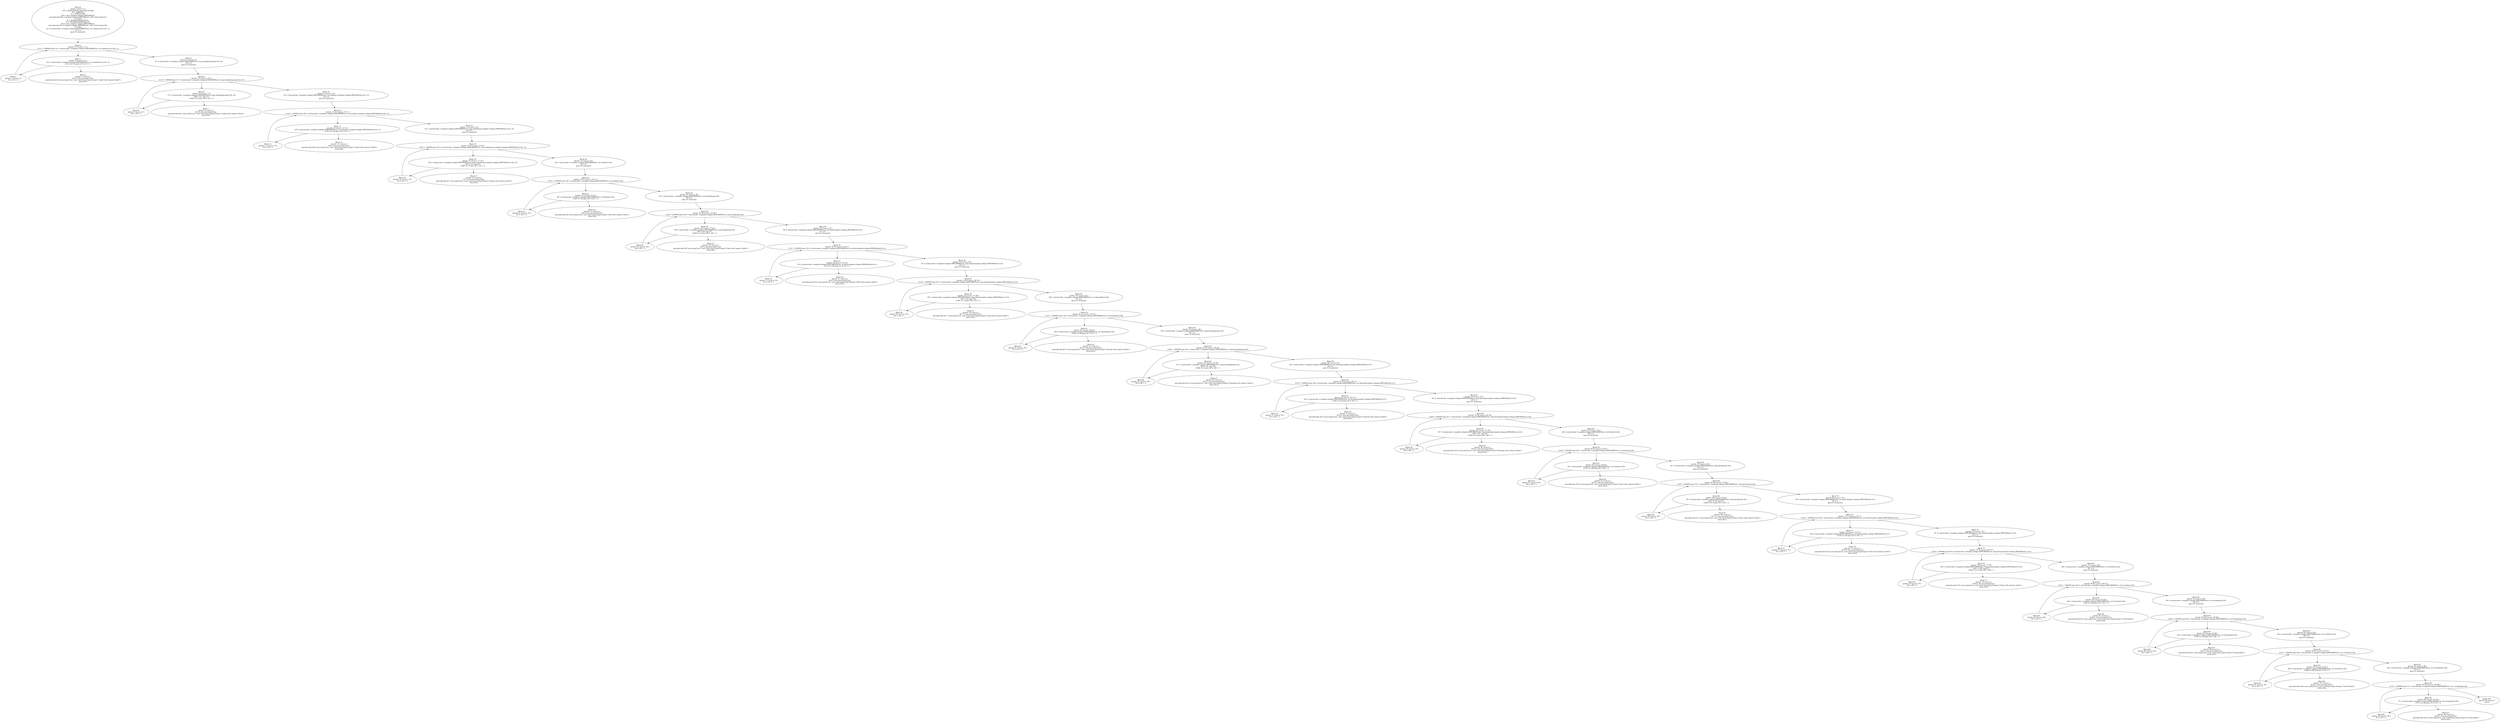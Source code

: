 digraph "unitGraph" {
    "Block 0:
[preds: ] [succs: 4 ]
r24 := @parameter0: java.lang.String[];
i0 = 19088743;
i1 = -1985229329;
$r0 = new compiler.codegen.BMI1$MemI;
specialinvoke $r0.<compiler.codegen.BMI1$MemI: void <init>(int)>(i1);
r1 = $r0;
l2 = 81985526925837671L;
l3 = -8526495040805286417L;
$r2 = new compiler.codegen.BMI1$MemL;
specialinvoke $r2.<compiler.codegen.BMI1$MemL: void <init>(long)>(l3);
r3 = $r2;
i12 = staticinvoke <compiler.codegen.BMI1$BMITests: int andnl(int,int)>(i0, i1);
i13 = 0;
goto [?= (branch)];
"
    "Block 1:
[preds: 4 ] [succs: 2 3 ]
i14 = staticinvoke <compiler.codegen.BMI1$BMITests: int andnl(int,int)>(i0, i1);
if i14 == i12 goto i13 = i13 + 1;
"
    "Block 2:
[preds: 1 ] [succs: ]
$r4 = new java.lang.Error;
specialinvoke $r4.<java.lang.Error: void <init>(java.lang.String)>(\"andnl with register failed\");
throw $r4;
"
    "Block 3:
[preds: 1 ] [succs: 4 ]
i13 = i13 + 1;
"
    "Block 4:
[preds: 0 3 ] [succs: 5 1 ]
if i13 < 1000000 goto i14 = staticinvoke <compiler.codegen.BMI1$BMITests: int andnl(int,int)>(i0, i1);
"
    "Block 5:
[preds: 4 ] [succs: 9 ]
l15 = staticinvoke <compiler.codegen.BMI1$BMITests: long andnq(long,long)>(l2, l3);
i16 = 0;
goto [?= (branch)];
"
    "Block 6:
[preds: 9 ] [succs: 7 8 ]
l17 = staticinvoke <compiler.codegen.BMI1$BMITests: long andnq(long,long)>(l2, l3);
$b4 = l17 cmp l15;
if $b4 == 0 goto i16 = i16 + 1;
"
    "Block 7:
[preds: 6 ] [succs: ]
$r5 = new java.lang.Error;
specialinvoke $r5.<java.lang.Error: void <init>(java.lang.String)>(\"andnq with register failed\");
throw $r5;
"
    "Block 8:
[preds: 6 ] [succs: 9 ]
i16 = i16 + 1;
"
    "Block 9:
[preds: 5 8 ] [succs: 10 6 ]
if i16 < 1000000 goto l17 = staticinvoke <compiler.codegen.BMI1$BMITests: long andnq(long,long)>(l2, l3);
"
    "Block 10:
[preds: 9 ] [succs: 14 ]
i18 = staticinvoke <compiler.codegen.BMI1$BMITests: int andnl(int,compiler.codegen.BMI1$MemI)>(i0, r1);
i19 = 0;
goto [?= (branch)];
"
    "Block 11:
[preds: 14 ] [succs: 12 13 ]
i20 = staticinvoke <compiler.codegen.BMI1$BMITests: int andnl(int,compiler.codegen.BMI1$MemI)>(i0, r1);
if i20 == i18 goto i19 = i19 + 1;
"
    "Block 12:
[preds: 11 ] [succs: ]
$r6 = new java.lang.Error;
specialinvoke $r6.<java.lang.Error: void <init>(java.lang.String)>(\"andnl with memory failed\");
throw $r6;
"
    "Block 13:
[preds: 11 ] [succs: 14 ]
i19 = i19 + 1;
"
    "Block 14:
[preds: 10 13 ] [succs: 15 11 ]
if i19 < 1000000 goto i20 = staticinvoke <compiler.codegen.BMI1$BMITests: int andnl(int,compiler.codegen.BMI1$MemI)>(i0, r1);
"
    "Block 15:
[preds: 14 ] [succs: 19 ]
l21 = staticinvoke <compiler.codegen.BMI1$BMITests: long andnq(long,compiler.codegen.BMI1$MemL)>(l2, r3);
i22 = 0;
goto [?= (branch)];
"
    "Block 16:
[preds: 19 ] [succs: 17 18 ]
l23 = staticinvoke <compiler.codegen.BMI1$BMITests: long andnq(long,compiler.codegen.BMI1$MemL)>(l2, r3);
$b5 = l23 cmp l21;
if $b5 == 0 goto i22 = i22 + 1;
"
    "Block 17:
[preds: 16 ] [succs: ]
$r7 = new java.lang.Error;
specialinvoke $r7.<java.lang.Error: void <init>(java.lang.String)>(\"andnq with memory failed\");
throw $r7;
"
    "Block 18:
[preds: 16 ] [succs: 19 ]
i22 = i22 + 1;
"
    "Block 19:
[preds: 15 18 ] [succs: 20 16 ]
if i22 < 1000000 goto l23 = staticinvoke <compiler.codegen.BMI1$BMITests: long andnq(long,compiler.codegen.BMI1$MemL)>(l2, r3);
"
    "Block 20:
[preds: 19 ] [succs: 24 ]
i24 = staticinvoke <compiler.codegen.BMI1$BMITests: int blsil(int)>(i0);
i25 = 0;
goto [?= (branch)];
"
    "Block 21:
[preds: 24 ] [succs: 22 23 ]
i26 = staticinvoke <compiler.codegen.BMI1$BMITests: int blsil(int)>(i0);
if i26 == i24 goto i25 = i25 + 1;
"
    "Block 22:
[preds: 21 ] [succs: ]
$r8 = new java.lang.Error;
specialinvoke $r8.<java.lang.Error: void <init>(java.lang.String)>(\"blsil with register failed\");
throw $r8;
"
    "Block 23:
[preds: 21 ] [succs: 24 ]
i25 = i25 + 1;
"
    "Block 24:
[preds: 20 23 ] [succs: 25 21 ]
if i25 < 1000000 goto i26 = staticinvoke <compiler.codegen.BMI1$BMITests: int blsil(int)>(i0);
"
    "Block 25:
[preds: 24 ] [succs: 29 ]
l27 = staticinvoke <compiler.codegen.BMI1$BMITests: long blsiq(long)>(l2);
i28 = 0;
goto [?= (branch)];
"
    "Block 26:
[preds: 29 ] [succs: 27 28 ]
l29 = staticinvoke <compiler.codegen.BMI1$BMITests: long blsiq(long)>(l2);
$b6 = l29 cmp l27;
if $b6 == 0 goto i28 = i28 + 1;
"
    "Block 27:
[preds: 26 ] [succs: ]
$r9 = new java.lang.Error;
specialinvoke $r9.<java.lang.Error: void <init>(java.lang.String)>(\"blsiq with register failed\");
throw $r9;
"
    "Block 28:
[preds: 26 ] [succs: 29 ]
i28 = i28 + 1;
"
    "Block 29:
[preds: 25 28 ] [succs: 30 26 ]
if i28 < 1000000 goto l29 = staticinvoke <compiler.codegen.BMI1$BMITests: long blsiq(long)>(l2);
"
    "Block 30:
[preds: 29 ] [succs: 34 ]
i30 = staticinvoke <compiler.codegen.BMI1$BMITests: int blsil(compiler.codegen.BMI1$MemI)>(r1);
i31 = 0;
goto [?= (branch)];
"
    "Block 31:
[preds: 34 ] [succs: 32 33 ]
i32 = staticinvoke <compiler.codegen.BMI1$BMITests: int blsil(compiler.codegen.BMI1$MemI)>(r1);
if i32 == i30 goto i31 = i31 + 1;
"
    "Block 32:
[preds: 31 ] [succs: ]
$r10 = new java.lang.Error;
specialinvoke $r10.<java.lang.Error: void <init>(java.lang.String)>(\"blsil with memory failed\");
throw $r10;
"
    "Block 33:
[preds: 31 ] [succs: 34 ]
i31 = i31 + 1;
"
    "Block 34:
[preds: 30 33 ] [succs: 35 31 ]
if i31 < 1000000 goto i32 = staticinvoke <compiler.codegen.BMI1$BMITests: int blsil(compiler.codegen.BMI1$MemI)>(r1);
"
    "Block 35:
[preds: 34 ] [succs: 39 ]
l33 = staticinvoke <compiler.codegen.BMI1$BMITests: long blsiq(compiler.codegen.BMI1$MemL)>(r3);
i34 = 0;
goto [?= (branch)];
"
    "Block 36:
[preds: 39 ] [succs: 37 38 ]
l35 = staticinvoke <compiler.codegen.BMI1$BMITests: long blsiq(compiler.codegen.BMI1$MemL)>(r3);
$b7 = l35 cmp l33;
if $b7 == 0 goto i34 = i34 + 1;
"
    "Block 37:
[preds: 36 ] [succs: ]
$r11 = new java.lang.Error;
specialinvoke $r11.<java.lang.Error: void <init>(java.lang.String)>(\"blsiq with memory failed\");
throw $r11;
"
    "Block 38:
[preds: 36 ] [succs: 39 ]
i34 = i34 + 1;
"
    "Block 39:
[preds: 35 38 ] [succs: 40 36 ]
if i34 < 1000000 goto l35 = staticinvoke <compiler.codegen.BMI1$BMITests: long blsiq(compiler.codegen.BMI1$MemL)>(r3);
"
    "Block 40:
[preds: 39 ] [succs: 44 ]
i36 = staticinvoke <compiler.codegen.BMI1$BMITests: int blsmskl(int)>(i0);
i37 = 0;
goto [?= (branch)];
"
    "Block 41:
[preds: 44 ] [succs: 42 43 ]
i38 = staticinvoke <compiler.codegen.BMI1$BMITests: int blsmskl(int)>(i0);
if i38 == i36 goto i37 = i37 + 1;
"
    "Block 42:
[preds: 41 ] [succs: ]
$r12 = new java.lang.Error;
specialinvoke $r12.<java.lang.Error: void <init>(java.lang.String)>(\"blsmskl with register failed\");
throw $r12;
"
    "Block 43:
[preds: 41 ] [succs: 44 ]
i37 = i37 + 1;
"
    "Block 44:
[preds: 40 43 ] [succs: 45 41 ]
if i37 < 1000000 goto i38 = staticinvoke <compiler.codegen.BMI1$BMITests: int blsmskl(int)>(i0);
"
    "Block 45:
[preds: 44 ] [succs: 49 ]
l39 = staticinvoke <compiler.codegen.BMI1$BMITests: long blsmskq(long)>(l2);
i40 = 0;
goto [?= (branch)];
"
    "Block 46:
[preds: 49 ] [succs: 47 48 ]
l41 = staticinvoke <compiler.codegen.BMI1$BMITests: long blsmskq(long)>(l2);
$b8 = l41 cmp l39;
if $b8 == 0 goto i40 = i40 + 1;
"
    "Block 47:
[preds: 46 ] [succs: ]
$r13 = new java.lang.Error;
specialinvoke $r13.<java.lang.Error: void <init>(java.lang.String)>(\"blsmskq with register failed\");
throw $r13;
"
    "Block 48:
[preds: 46 ] [succs: 49 ]
i40 = i40 + 1;
"
    "Block 49:
[preds: 45 48 ] [succs: 50 46 ]
if i40 < 1000000 goto l41 = staticinvoke <compiler.codegen.BMI1$BMITests: long blsmskq(long)>(l2);
"
    "Block 50:
[preds: 49 ] [succs: 54 ]
i42 = staticinvoke <compiler.codegen.BMI1$BMITests: int blsmskl(compiler.codegen.BMI1$MemI)>(r1);
i43 = 0;
goto [?= (branch)];
"
    "Block 51:
[preds: 54 ] [succs: 52 53 ]
i44 = staticinvoke <compiler.codegen.BMI1$BMITests: int blsmskl(compiler.codegen.BMI1$MemI)>(r1);
if i44 == i42 goto i43 = i43 + 1;
"
    "Block 52:
[preds: 51 ] [succs: ]
$r14 = new java.lang.Error;
specialinvoke $r14.<java.lang.Error: void <init>(java.lang.String)>(\"blsmskl with memory failed\");
throw $r14;
"
    "Block 53:
[preds: 51 ] [succs: 54 ]
i43 = i43 + 1;
"
    "Block 54:
[preds: 50 53 ] [succs: 55 51 ]
if i43 < 1000000 goto i44 = staticinvoke <compiler.codegen.BMI1$BMITests: int blsmskl(compiler.codegen.BMI1$MemI)>(r1);
"
    "Block 55:
[preds: 54 ] [succs: 59 ]
l45 = staticinvoke <compiler.codegen.BMI1$BMITests: long blsmskq(compiler.codegen.BMI1$MemL)>(r3);
i46 = 0;
goto [?= (branch)];
"
    "Block 56:
[preds: 59 ] [succs: 57 58 ]
l47 = staticinvoke <compiler.codegen.BMI1$BMITests: long blsmskq(compiler.codegen.BMI1$MemL)>(r3);
$b9 = l47 cmp l45;
if $b9 == 0 goto i46 = i46 + 1;
"
    "Block 57:
[preds: 56 ] [succs: ]
$r15 = new java.lang.Error;
specialinvoke $r15.<java.lang.Error: void <init>(java.lang.String)>(\"blsmskq with memory failed\");
throw $r15;
"
    "Block 58:
[preds: 56 ] [succs: 59 ]
i46 = i46 + 1;
"
    "Block 59:
[preds: 55 58 ] [succs: 60 56 ]
if i46 < 1000000 goto l47 = staticinvoke <compiler.codegen.BMI1$BMITests: long blsmskq(compiler.codegen.BMI1$MemL)>(r3);
"
    "Block 60:
[preds: 59 ] [succs: 64 ]
i48 = staticinvoke <compiler.codegen.BMI1$BMITests: int blsrl(int)>(i0);
i49 = 0;
goto [?= (branch)];
"
    "Block 61:
[preds: 64 ] [succs: 62 63 ]
i50 = staticinvoke <compiler.codegen.BMI1$BMITests: int blsrl(int)>(i0);
if i50 == i48 goto i49 = i49 + 1;
"
    "Block 62:
[preds: 61 ] [succs: ]
$r16 = new java.lang.Error;
specialinvoke $r16.<java.lang.Error: void <init>(java.lang.String)>(\"blsrl with register failed\");
throw $r16;
"
    "Block 63:
[preds: 61 ] [succs: 64 ]
i49 = i49 + 1;
"
    "Block 64:
[preds: 60 63 ] [succs: 65 61 ]
if i49 < 1000000 goto i50 = staticinvoke <compiler.codegen.BMI1$BMITests: int blsrl(int)>(i0);
"
    "Block 65:
[preds: 64 ] [succs: 69 ]
l51 = staticinvoke <compiler.codegen.BMI1$BMITests: long blsrq(long)>(l2);
i52 = 0;
goto [?= (branch)];
"
    "Block 66:
[preds: 69 ] [succs: 67 68 ]
l53 = staticinvoke <compiler.codegen.BMI1$BMITests: long blsrq(long)>(l2);
$b10 = l53 cmp l51;
if $b10 == 0 goto i52 = i52 + 1;
"
    "Block 67:
[preds: 66 ] [succs: ]
$r17 = new java.lang.Error;
specialinvoke $r17.<java.lang.Error: void <init>(java.lang.String)>(\"blsrq with register failed\");
throw $r17;
"
    "Block 68:
[preds: 66 ] [succs: 69 ]
i52 = i52 + 1;
"
    "Block 69:
[preds: 65 68 ] [succs: 70 66 ]
if i52 < 1000000 goto l53 = staticinvoke <compiler.codegen.BMI1$BMITests: long blsrq(long)>(l2);
"
    "Block 70:
[preds: 69 ] [succs: 74 ]
i54 = staticinvoke <compiler.codegen.BMI1$BMITests: int blsrl(compiler.codegen.BMI1$MemI)>(r1);
i55 = 0;
goto [?= (branch)];
"
    "Block 71:
[preds: 74 ] [succs: 72 73 ]
i56 = staticinvoke <compiler.codegen.BMI1$BMITests: int blsrl(compiler.codegen.BMI1$MemI)>(r1);
if i56 == i54 goto i55 = i55 + 1;
"
    "Block 72:
[preds: 71 ] [succs: ]
$r18 = new java.lang.Error;
specialinvoke $r18.<java.lang.Error: void <init>(java.lang.String)>(\"blsrl with memory failed\");
throw $r18;
"
    "Block 73:
[preds: 71 ] [succs: 74 ]
i55 = i55 + 1;
"
    "Block 74:
[preds: 70 73 ] [succs: 75 71 ]
if i55 < 1000000 goto i56 = staticinvoke <compiler.codegen.BMI1$BMITests: int blsrl(compiler.codegen.BMI1$MemI)>(r1);
"
    "Block 75:
[preds: 74 ] [succs: 79 ]
l57 = staticinvoke <compiler.codegen.BMI1$BMITests: long blsrq(compiler.codegen.BMI1$MemL)>(r3);
i58 = 0;
goto [?= (branch)];
"
    "Block 76:
[preds: 79 ] [succs: 77 78 ]
l59 = staticinvoke <compiler.codegen.BMI1$BMITests: long blsrq(compiler.codegen.BMI1$MemL)>(r3);
$b11 = l59 cmp l57;
if $b11 == 0 goto i58 = i58 + 1;
"
    "Block 77:
[preds: 76 ] [succs: ]
$r19 = new java.lang.Error;
specialinvoke $r19.<java.lang.Error: void <init>(java.lang.String)>(\"blsrq with memory failed\");
throw $r19;
"
    "Block 78:
[preds: 76 ] [succs: 79 ]
i58 = i58 + 1;
"
    "Block 79:
[preds: 75 78 ] [succs: 80 76 ]
if i58 < 1000000 goto l59 = staticinvoke <compiler.codegen.BMI1$BMITests: long blsrq(compiler.codegen.BMI1$MemL)>(r3);
"
    "Block 80:
[preds: 79 ] [succs: 84 ]
i60 = staticinvoke <compiler.codegen.BMI1$BMITests: int lzcntl(int)>(i0);
i61 = 0;
goto [?= (branch)];
"
    "Block 81:
[preds: 84 ] [succs: 82 83 ]
i62 = staticinvoke <compiler.codegen.BMI1$BMITests: int lzcntl(int)>(i0);
if i62 == i60 goto i61 = i61 + 1;
"
    "Block 82:
[preds: 81 ] [succs: ]
$r20 = new java.lang.Error;
specialinvoke $r20.<java.lang.Error: void <init>(java.lang.String)>(\"lzcntl failed\");
throw $r20;
"
    "Block 83:
[preds: 81 ] [succs: 84 ]
i61 = i61 + 1;
"
    "Block 84:
[preds: 80 83 ] [succs: 85 81 ]
if i61 < 1000000 goto i62 = staticinvoke <compiler.codegen.BMI1$BMITests: int lzcntl(int)>(i0);
"
    "Block 85:
[preds: 84 ] [succs: 89 ]
i63 = staticinvoke <compiler.codegen.BMI1$BMITests: int lzcntq(long)>(l2);
i64 = 0;
goto [?= (branch)];
"
    "Block 86:
[preds: 89 ] [succs: 87 88 ]
i65 = staticinvoke <compiler.codegen.BMI1$BMITests: int lzcntq(long)>(l2);
if i65 == i63 goto i64 = i64 + 1;
"
    "Block 87:
[preds: 86 ] [succs: ]
$r21 = new java.lang.Error;
specialinvoke $r21.<java.lang.Error: void <init>(java.lang.String)>(\"lzcntq failed\");
throw $r21;
"
    "Block 88:
[preds: 86 ] [succs: 89 ]
i64 = i64 + 1;
"
    "Block 89:
[preds: 85 88 ] [succs: 90 86 ]
if i64 < 1000000 goto i65 = staticinvoke <compiler.codegen.BMI1$BMITests: int lzcntq(long)>(l2);
"
    "Block 90:
[preds: 89 ] [succs: 94 ]
i66 = staticinvoke <compiler.codegen.BMI1$BMITests: int tzcntl(int)>(i0);
i67 = 0;
goto [?= (branch)];
"
    "Block 91:
[preds: 94 ] [succs: 92 93 ]
i68 = staticinvoke <compiler.codegen.BMI1$BMITests: int tzcntl(int)>(i0);
if i68 == i66 goto i67 = i67 + 1;
"
    "Block 92:
[preds: 91 ] [succs: ]
$r22 = new java.lang.Error;
specialinvoke $r22.<java.lang.Error: void <init>(java.lang.String)>(\"tzcntl failed\");
throw $r22;
"
    "Block 93:
[preds: 91 ] [succs: 94 ]
i67 = i67 + 1;
"
    "Block 94:
[preds: 90 93 ] [succs: 95 91 ]
if i67 < 1000000 goto i68 = staticinvoke <compiler.codegen.BMI1$BMITests: int tzcntl(int)>(i0);
"
    "Block 95:
[preds: 94 ] [succs: 99 ]
i69 = staticinvoke <compiler.codegen.BMI1$BMITests: int tzcntq(long)>(l2);
i70 = 0;
goto [?= (branch)];
"
    "Block 96:
[preds: 99 ] [succs: 97 98 ]
i71 = staticinvoke <compiler.codegen.BMI1$BMITests: int tzcntq(long)>(l2);
if i71 == i69 goto i70 = i70 + 1;
"
    "Block 97:
[preds: 96 ] [succs: ]
$r23 = new java.lang.Error;
specialinvoke $r23.<java.lang.Error: void <init>(java.lang.String)>(\"tzcntq failed\");
throw $r23;
"
    "Block 98:
[preds: 96 ] [succs: 99 ]
i70 = i70 + 1;
"
    "Block 99:
[preds: 95 98 ] [succs: 100 96 ]
if i70 < 1000000 goto i71 = staticinvoke <compiler.codegen.BMI1$BMITests: int tzcntq(long)>(l2);
"
    "Block 100:
[preds: 99 ] [succs: ]
return;
"
    "Block 0:
[preds: ] [succs: 4 ]
r24 := @parameter0: java.lang.String[];
i0 = 19088743;
i1 = -1985229329;
$r0 = new compiler.codegen.BMI1$MemI;
specialinvoke $r0.<compiler.codegen.BMI1$MemI: void <init>(int)>(i1);
r1 = $r0;
l2 = 81985526925837671L;
l3 = -8526495040805286417L;
$r2 = new compiler.codegen.BMI1$MemL;
specialinvoke $r2.<compiler.codegen.BMI1$MemL: void <init>(long)>(l3);
r3 = $r2;
i12 = staticinvoke <compiler.codegen.BMI1$BMITests: int andnl(int,int)>(i0, i1);
i13 = 0;
goto [?= (branch)];
"->"Block 4:
[preds: 0 3 ] [succs: 5 1 ]
if i13 < 1000000 goto i14 = staticinvoke <compiler.codegen.BMI1$BMITests: int andnl(int,int)>(i0, i1);
";
    "Block 1:
[preds: 4 ] [succs: 2 3 ]
i14 = staticinvoke <compiler.codegen.BMI1$BMITests: int andnl(int,int)>(i0, i1);
if i14 == i12 goto i13 = i13 + 1;
"->"Block 2:
[preds: 1 ] [succs: ]
$r4 = new java.lang.Error;
specialinvoke $r4.<java.lang.Error: void <init>(java.lang.String)>(\"andnl with register failed\");
throw $r4;
";
    "Block 1:
[preds: 4 ] [succs: 2 3 ]
i14 = staticinvoke <compiler.codegen.BMI1$BMITests: int andnl(int,int)>(i0, i1);
if i14 == i12 goto i13 = i13 + 1;
"->"Block 3:
[preds: 1 ] [succs: 4 ]
i13 = i13 + 1;
";
    "Block 3:
[preds: 1 ] [succs: 4 ]
i13 = i13 + 1;
"->"Block 4:
[preds: 0 3 ] [succs: 5 1 ]
if i13 < 1000000 goto i14 = staticinvoke <compiler.codegen.BMI1$BMITests: int andnl(int,int)>(i0, i1);
";
    "Block 4:
[preds: 0 3 ] [succs: 5 1 ]
if i13 < 1000000 goto i14 = staticinvoke <compiler.codegen.BMI1$BMITests: int andnl(int,int)>(i0, i1);
"->"Block 5:
[preds: 4 ] [succs: 9 ]
l15 = staticinvoke <compiler.codegen.BMI1$BMITests: long andnq(long,long)>(l2, l3);
i16 = 0;
goto [?= (branch)];
";
    "Block 4:
[preds: 0 3 ] [succs: 5 1 ]
if i13 < 1000000 goto i14 = staticinvoke <compiler.codegen.BMI1$BMITests: int andnl(int,int)>(i0, i1);
"->"Block 1:
[preds: 4 ] [succs: 2 3 ]
i14 = staticinvoke <compiler.codegen.BMI1$BMITests: int andnl(int,int)>(i0, i1);
if i14 == i12 goto i13 = i13 + 1;
";
    "Block 5:
[preds: 4 ] [succs: 9 ]
l15 = staticinvoke <compiler.codegen.BMI1$BMITests: long andnq(long,long)>(l2, l3);
i16 = 0;
goto [?= (branch)];
"->"Block 9:
[preds: 5 8 ] [succs: 10 6 ]
if i16 < 1000000 goto l17 = staticinvoke <compiler.codegen.BMI1$BMITests: long andnq(long,long)>(l2, l3);
";
    "Block 6:
[preds: 9 ] [succs: 7 8 ]
l17 = staticinvoke <compiler.codegen.BMI1$BMITests: long andnq(long,long)>(l2, l3);
$b4 = l17 cmp l15;
if $b4 == 0 goto i16 = i16 + 1;
"->"Block 7:
[preds: 6 ] [succs: ]
$r5 = new java.lang.Error;
specialinvoke $r5.<java.lang.Error: void <init>(java.lang.String)>(\"andnq with register failed\");
throw $r5;
";
    "Block 6:
[preds: 9 ] [succs: 7 8 ]
l17 = staticinvoke <compiler.codegen.BMI1$BMITests: long andnq(long,long)>(l2, l3);
$b4 = l17 cmp l15;
if $b4 == 0 goto i16 = i16 + 1;
"->"Block 8:
[preds: 6 ] [succs: 9 ]
i16 = i16 + 1;
";
    "Block 8:
[preds: 6 ] [succs: 9 ]
i16 = i16 + 1;
"->"Block 9:
[preds: 5 8 ] [succs: 10 6 ]
if i16 < 1000000 goto l17 = staticinvoke <compiler.codegen.BMI1$BMITests: long andnq(long,long)>(l2, l3);
";
    "Block 9:
[preds: 5 8 ] [succs: 10 6 ]
if i16 < 1000000 goto l17 = staticinvoke <compiler.codegen.BMI1$BMITests: long andnq(long,long)>(l2, l3);
"->"Block 10:
[preds: 9 ] [succs: 14 ]
i18 = staticinvoke <compiler.codegen.BMI1$BMITests: int andnl(int,compiler.codegen.BMI1$MemI)>(i0, r1);
i19 = 0;
goto [?= (branch)];
";
    "Block 9:
[preds: 5 8 ] [succs: 10 6 ]
if i16 < 1000000 goto l17 = staticinvoke <compiler.codegen.BMI1$BMITests: long andnq(long,long)>(l2, l3);
"->"Block 6:
[preds: 9 ] [succs: 7 8 ]
l17 = staticinvoke <compiler.codegen.BMI1$BMITests: long andnq(long,long)>(l2, l3);
$b4 = l17 cmp l15;
if $b4 == 0 goto i16 = i16 + 1;
";
    "Block 10:
[preds: 9 ] [succs: 14 ]
i18 = staticinvoke <compiler.codegen.BMI1$BMITests: int andnl(int,compiler.codegen.BMI1$MemI)>(i0, r1);
i19 = 0;
goto [?= (branch)];
"->"Block 14:
[preds: 10 13 ] [succs: 15 11 ]
if i19 < 1000000 goto i20 = staticinvoke <compiler.codegen.BMI1$BMITests: int andnl(int,compiler.codegen.BMI1$MemI)>(i0, r1);
";
    "Block 11:
[preds: 14 ] [succs: 12 13 ]
i20 = staticinvoke <compiler.codegen.BMI1$BMITests: int andnl(int,compiler.codegen.BMI1$MemI)>(i0, r1);
if i20 == i18 goto i19 = i19 + 1;
"->"Block 12:
[preds: 11 ] [succs: ]
$r6 = new java.lang.Error;
specialinvoke $r6.<java.lang.Error: void <init>(java.lang.String)>(\"andnl with memory failed\");
throw $r6;
";
    "Block 11:
[preds: 14 ] [succs: 12 13 ]
i20 = staticinvoke <compiler.codegen.BMI1$BMITests: int andnl(int,compiler.codegen.BMI1$MemI)>(i0, r1);
if i20 == i18 goto i19 = i19 + 1;
"->"Block 13:
[preds: 11 ] [succs: 14 ]
i19 = i19 + 1;
";
    "Block 13:
[preds: 11 ] [succs: 14 ]
i19 = i19 + 1;
"->"Block 14:
[preds: 10 13 ] [succs: 15 11 ]
if i19 < 1000000 goto i20 = staticinvoke <compiler.codegen.BMI1$BMITests: int andnl(int,compiler.codegen.BMI1$MemI)>(i0, r1);
";
    "Block 14:
[preds: 10 13 ] [succs: 15 11 ]
if i19 < 1000000 goto i20 = staticinvoke <compiler.codegen.BMI1$BMITests: int andnl(int,compiler.codegen.BMI1$MemI)>(i0, r1);
"->"Block 15:
[preds: 14 ] [succs: 19 ]
l21 = staticinvoke <compiler.codegen.BMI1$BMITests: long andnq(long,compiler.codegen.BMI1$MemL)>(l2, r3);
i22 = 0;
goto [?= (branch)];
";
    "Block 14:
[preds: 10 13 ] [succs: 15 11 ]
if i19 < 1000000 goto i20 = staticinvoke <compiler.codegen.BMI1$BMITests: int andnl(int,compiler.codegen.BMI1$MemI)>(i0, r1);
"->"Block 11:
[preds: 14 ] [succs: 12 13 ]
i20 = staticinvoke <compiler.codegen.BMI1$BMITests: int andnl(int,compiler.codegen.BMI1$MemI)>(i0, r1);
if i20 == i18 goto i19 = i19 + 1;
";
    "Block 15:
[preds: 14 ] [succs: 19 ]
l21 = staticinvoke <compiler.codegen.BMI1$BMITests: long andnq(long,compiler.codegen.BMI1$MemL)>(l2, r3);
i22 = 0;
goto [?= (branch)];
"->"Block 19:
[preds: 15 18 ] [succs: 20 16 ]
if i22 < 1000000 goto l23 = staticinvoke <compiler.codegen.BMI1$BMITests: long andnq(long,compiler.codegen.BMI1$MemL)>(l2, r3);
";
    "Block 16:
[preds: 19 ] [succs: 17 18 ]
l23 = staticinvoke <compiler.codegen.BMI1$BMITests: long andnq(long,compiler.codegen.BMI1$MemL)>(l2, r3);
$b5 = l23 cmp l21;
if $b5 == 0 goto i22 = i22 + 1;
"->"Block 17:
[preds: 16 ] [succs: ]
$r7 = new java.lang.Error;
specialinvoke $r7.<java.lang.Error: void <init>(java.lang.String)>(\"andnq with memory failed\");
throw $r7;
";
    "Block 16:
[preds: 19 ] [succs: 17 18 ]
l23 = staticinvoke <compiler.codegen.BMI1$BMITests: long andnq(long,compiler.codegen.BMI1$MemL)>(l2, r3);
$b5 = l23 cmp l21;
if $b5 == 0 goto i22 = i22 + 1;
"->"Block 18:
[preds: 16 ] [succs: 19 ]
i22 = i22 + 1;
";
    "Block 18:
[preds: 16 ] [succs: 19 ]
i22 = i22 + 1;
"->"Block 19:
[preds: 15 18 ] [succs: 20 16 ]
if i22 < 1000000 goto l23 = staticinvoke <compiler.codegen.BMI1$BMITests: long andnq(long,compiler.codegen.BMI1$MemL)>(l2, r3);
";
    "Block 19:
[preds: 15 18 ] [succs: 20 16 ]
if i22 < 1000000 goto l23 = staticinvoke <compiler.codegen.BMI1$BMITests: long andnq(long,compiler.codegen.BMI1$MemL)>(l2, r3);
"->"Block 20:
[preds: 19 ] [succs: 24 ]
i24 = staticinvoke <compiler.codegen.BMI1$BMITests: int blsil(int)>(i0);
i25 = 0;
goto [?= (branch)];
";
    "Block 19:
[preds: 15 18 ] [succs: 20 16 ]
if i22 < 1000000 goto l23 = staticinvoke <compiler.codegen.BMI1$BMITests: long andnq(long,compiler.codegen.BMI1$MemL)>(l2, r3);
"->"Block 16:
[preds: 19 ] [succs: 17 18 ]
l23 = staticinvoke <compiler.codegen.BMI1$BMITests: long andnq(long,compiler.codegen.BMI1$MemL)>(l2, r3);
$b5 = l23 cmp l21;
if $b5 == 0 goto i22 = i22 + 1;
";
    "Block 20:
[preds: 19 ] [succs: 24 ]
i24 = staticinvoke <compiler.codegen.BMI1$BMITests: int blsil(int)>(i0);
i25 = 0;
goto [?= (branch)];
"->"Block 24:
[preds: 20 23 ] [succs: 25 21 ]
if i25 < 1000000 goto i26 = staticinvoke <compiler.codegen.BMI1$BMITests: int blsil(int)>(i0);
";
    "Block 21:
[preds: 24 ] [succs: 22 23 ]
i26 = staticinvoke <compiler.codegen.BMI1$BMITests: int blsil(int)>(i0);
if i26 == i24 goto i25 = i25 + 1;
"->"Block 22:
[preds: 21 ] [succs: ]
$r8 = new java.lang.Error;
specialinvoke $r8.<java.lang.Error: void <init>(java.lang.String)>(\"blsil with register failed\");
throw $r8;
";
    "Block 21:
[preds: 24 ] [succs: 22 23 ]
i26 = staticinvoke <compiler.codegen.BMI1$BMITests: int blsil(int)>(i0);
if i26 == i24 goto i25 = i25 + 1;
"->"Block 23:
[preds: 21 ] [succs: 24 ]
i25 = i25 + 1;
";
    "Block 23:
[preds: 21 ] [succs: 24 ]
i25 = i25 + 1;
"->"Block 24:
[preds: 20 23 ] [succs: 25 21 ]
if i25 < 1000000 goto i26 = staticinvoke <compiler.codegen.BMI1$BMITests: int blsil(int)>(i0);
";
    "Block 24:
[preds: 20 23 ] [succs: 25 21 ]
if i25 < 1000000 goto i26 = staticinvoke <compiler.codegen.BMI1$BMITests: int blsil(int)>(i0);
"->"Block 25:
[preds: 24 ] [succs: 29 ]
l27 = staticinvoke <compiler.codegen.BMI1$BMITests: long blsiq(long)>(l2);
i28 = 0;
goto [?= (branch)];
";
    "Block 24:
[preds: 20 23 ] [succs: 25 21 ]
if i25 < 1000000 goto i26 = staticinvoke <compiler.codegen.BMI1$BMITests: int blsil(int)>(i0);
"->"Block 21:
[preds: 24 ] [succs: 22 23 ]
i26 = staticinvoke <compiler.codegen.BMI1$BMITests: int blsil(int)>(i0);
if i26 == i24 goto i25 = i25 + 1;
";
    "Block 25:
[preds: 24 ] [succs: 29 ]
l27 = staticinvoke <compiler.codegen.BMI1$BMITests: long blsiq(long)>(l2);
i28 = 0;
goto [?= (branch)];
"->"Block 29:
[preds: 25 28 ] [succs: 30 26 ]
if i28 < 1000000 goto l29 = staticinvoke <compiler.codegen.BMI1$BMITests: long blsiq(long)>(l2);
";
    "Block 26:
[preds: 29 ] [succs: 27 28 ]
l29 = staticinvoke <compiler.codegen.BMI1$BMITests: long blsiq(long)>(l2);
$b6 = l29 cmp l27;
if $b6 == 0 goto i28 = i28 + 1;
"->"Block 27:
[preds: 26 ] [succs: ]
$r9 = new java.lang.Error;
specialinvoke $r9.<java.lang.Error: void <init>(java.lang.String)>(\"blsiq with register failed\");
throw $r9;
";
    "Block 26:
[preds: 29 ] [succs: 27 28 ]
l29 = staticinvoke <compiler.codegen.BMI1$BMITests: long blsiq(long)>(l2);
$b6 = l29 cmp l27;
if $b6 == 0 goto i28 = i28 + 1;
"->"Block 28:
[preds: 26 ] [succs: 29 ]
i28 = i28 + 1;
";
    "Block 28:
[preds: 26 ] [succs: 29 ]
i28 = i28 + 1;
"->"Block 29:
[preds: 25 28 ] [succs: 30 26 ]
if i28 < 1000000 goto l29 = staticinvoke <compiler.codegen.BMI1$BMITests: long blsiq(long)>(l2);
";
    "Block 29:
[preds: 25 28 ] [succs: 30 26 ]
if i28 < 1000000 goto l29 = staticinvoke <compiler.codegen.BMI1$BMITests: long blsiq(long)>(l2);
"->"Block 30:
[preds: 29 ] [succs: 34 ]
i30 = staticinvoke <compiler.codegen.BMI1$BMITests: int blsil(compiler.codegen.BMI1$MemI)>(r1);
i31 = 0;
goto [?= (branch)];
";
    "Block 29:
[preds: 25 28 ] [succs: 30 26 ]
if i28 < 1000000 goto l29 = staticinvoke <compiler.codegen.BMI1$BMITests: long blsiq(long)>(l2);
"->"Block 26:
[preds: 29 ] [succs: 27 28 ]
l29 = staticinvoke <compiler.codegen.BMI1$BMITests: long blsiq(long)>(l2);
$b6 = l29 cmp l27;
if $b6 == 0 goto i28 = i28 + 1;
";
    "Block 30:
[preds: 29 ] [succs: 34 ]
i30 = staticinvoke <compiler.codegen.BMI1$BMITests: int blsil(compiler.codegen.BMI1$MemI)>(r1);
i31 = 0;
goto [?= (branch)];
"->"Block 34:
[preds: 30 33 ] [succs: 35 31 ]
if i31 < 1000000 goto i32 = staticinvoke <compiler.codegen.BMI1$BMITests: int blsil(compiler.codegen.BMI1$MemI)>(r1);
";
    "Block 31:
[preds: 34 ] [succs: 32 33 ]
i32 = staticinvoke <compiler.codegen.BMI1$BMITests: int blsil(compiler.codegen.BMI1$MemI)>(r1);
if i32 == i30 goto i31 = i31 + 1;
"->"Block 32:
[preds: 31 ] [succs: ]
$r10 = new java.lang.Error;
specialinvoke $r10.<java.lang.Error: void <init>(java.lang.String)>(\"blsil with memory failed\");
throw $r10;
";
    "Block 31:
[preds: 34 ] [succs: 32 33 ]
i32 = staticinvoke <compiler.codegen.BMI1$BMITests: int blsil(compiler.codegen.BMI1$MemI)>(r1);
if i32 == i30 goto i31 = i31 + 1;
"->"Block 33:
[preds: 31 ] [succs: 34 ]
i31 = i31 + 1;
";
    "Block 33:
[preds: 31 ] [succs: 34 ]
i31 = i31 + 1;
"->"Block 34:
[preds: 30 33 ] [succs: 35 31 ]
if i31 < 1000000 goto i32 = staticinvoke <compiler.codegen.BMI1$BMITests: int blsil(compiler.codegen.BMI1$MemI)>(r1);
";
    "Block 34:
[preds: 30 33 ] [succs: 35 31 ]
if i31 < 1000000 goto i32 = staticinvoke <compiler.codegen.BMI1$BMITests: int blsil(compiler.codegen.BMI1$MemI)>(r1);
"->"Block 35:
[preds: 34 ] [succs: 39 ]
l33 = staticinvoke <compiler.codegen.BMI1$BMITests: long blsiq(compiler.codegen.BMI1$MemL)>(r3);
i34 = 0;
goto [?= (branch)];
";
    "Block 34:
[preds: 30 33 ] [succs: 35 31 ]
if i31 < 1000000 goto i32 = staticinvoke <compiler.codegen.BMI1$BMITests: int blsil(compiler.codegen.BMI1$MemI)>(r1);
"->"Block 31:
[preds: 34 ] [succs: 32 33 ]
i32 = staticinvoke <compiler.codegen.BMI1$BMITests: int blsil(compiler.codegen.BMI1$MemI)>(r1);
if i32 == i30 goto i31 = i31 + 1;
";
    "Block 35:
[preds: 34 ] [succs: 39 ]
l33 = staticinvoke <compiler.codegen.BMI1$BMITests: long blsiq(compiler.codegen.BMI1$MemL)>(r3);
i34 = 0;
goto [?= (branch)];
"->"Block 39:
[preds: 35 38 ] [succs: 40 36 ]
if i34 < 1000000 goto l35 = staticinvoke <compiler.codegen.BMI1$BMITests: long blsiq(compiler.codegen.BMI1$MemL)>(r3);
";
    "Block 36:
[preds: 39 ] [succs: 37 38 ]
l35 = staticinvoke <compiler.codegen.BMI1$BMITests: long blsiq(compiler.codegen.BMI1$MemL)>(r3);
$b7 = l35 cmp l33;
if $b7 == 0 goto i34 = i34 + 1;
"->"Block 37:
[preds: 36 ] [succs: ]
$r11 = new java.lang.Error;
specialinvoke $r11.<java.lang.Error: void <init>(java.lang.String)>(\"blsiq with memory failed\");
throw $r11;
";
    "Block 36:
[preds: 39 ] [succs: 37 38 ]
l35 = staticinvoke <compiler.codegen.BMI1$BMITests: long blsiq(compiler.codegen.BMI1$MemL)>(r3);
$b7 = l35 cmp l33;
if $b7 == 0 goto i34 = i34 + 1;
"->"Block 38:
[preds: 36 ] [succs: 39 ]
i34 = i34 + 1;
";
    "Block 38:
[preds: 36 ] [succs: 39 ]
i34 = i34 + 1;
"->"Block 39:
[preds: 35 38 ] [succs: 40 36 ]
if i34 < 1000000 goto l35 = staticinvoke <compiler.codegen.BMI1$BMITests: long blsiq(compiler.codegen.BMI1$MemL)>(r3);
";
    "Block 39:
[preds: 35 38 ] [succs: 40 36 ]
if i34 < 1000000 goto l35 = staticinvoke <compiler.codegen.BMI1$BMITests: long blsiq(compiler.codegen.BMI1$MemL)>(r3);
"->"Block 40:
[preds: 39 ] [succs: 44 ]
i36 = staticinvoke <compiler.codegen.BMI1$BMITests: int blsmskl(int)>(i0);
i37 = 0;
goto [?= (branch)];
";
    "Block 39:
[preds: 35 38 ] [succs: 40 36 ]
if i34 < 1000000 goto l35 = staticinvoke <compiler.codegen.BMI1$BMITests: long blsiq(compiler.codegen.BMI1$MemL)>(r3);
"->"Block 36:
[preds: 39 ] [succs: 37 38 ]
l35 = staticinvoke <compiler.codegen.BMI1$BMITests: long blsiq(compiler.codegen.BMI1$MemL)>(r3);
$b7 = l35 cmp l33;
if $b7 == 0 goto i34 = i34 + 1;
";
    "Block 40:
[preds: 39 ] [succs: 44 ]
i36 = staticinvoke <compiler.codegen.BMI1$BMITests: int blsmskl(int)>(i0);
i37 = 0;
goto [?= (branch)];
"->"Block 44:
[preds: 40 43 ] [succs: 45 41 ]
if i37 < 1000000 goto i38 = staticinvoke <compiler.codegen.BMI1$BMITests: int blsmskl(int)>(i0);
";
    "Block 41:
[preds: 44 ] [succs: 42 43 ]
i38 = staticinvoke <compiler.codegen.BMI1$BMITests: int blsmskl(int)>(i0);
if i38 == i36 goto i37 = i37 + 1;
"->"Block 42:
[preds: 41 ] [succs: ]
$r12 = new java.lang.Error;
specialinvoke $r12.<java.lang.Error: void <init>(java.lang.String)>(\"blsmskl with register failed\");
throw $r12;
";
    "Block 41:
[preds: 44 ] [succs: 42 43 ]
i38 = staticinvoke <compiler.codegen.BMI1$BMITests: int blsmskl(int)>(i0);
if i38 == i36 goto i37 = i37 + 1;
"->"Block 43:
[preds: 41 ] [succs: 44 ]
i37 = i37 + 1;
";
    "Block 43:
[preds: 41 ] [succs: 44 ]
i37 = i37 + 1;
"->"Block 44:
[preds: 40 43 ] [succs: 45 41 ]
if i37 < 1000000 goto i38 = staticinvoke <compiler.codegen.BMI1$BMITests: int blsmskl(int)>(i0);
";
    "Block 44:
[preds: 40 43 ] [succs: 45 41 ]
if i37 < 1000000 goto i38 = staticinvoke <compiler.codegen.BMI1$BMITests: int blsmskl(int)>(i0);
"->"Block 45:
[preds: 44 ] [succs: 49 ]
l39 = staticinvoke <compiler.codegen.BMI1$BMITests: long blsmskq(long)>(l2);
i40 = 0;
goto [?= (branch)];
";
    "Block 44:
[preds: 40 43 ] [succs: 45 41 ]
if i37 < 1000000 goto i38 = staticinvoke <compiler.codegen.BMI1$BMITests: int blsmskl(int)>(i0);
"->"Block 41:
[preds: 44 ] [succs: 42 43 ]
i38 = staticinvoke <compiler.codegen.BMI1$BMITests: int blsmskl(int)>(i0);
if i38 == i36 goto i37 = i37 + 1;
";
    "Block 45:
[preds: 44 ] [succs: 49 ]
l39 = staticinvoke <compiler.codegen.BMI1$BMITests: long blsmskq(long)>(l2);
i40 = 0;
goto [?= (branch)];
"->"Block 49:
[preds: 45 48 ] [succs: 50 46 ]
if i40 < 1000000 goto l41 = staticinvoke <compiler.codegen.BMI1$BMITests: long blsmskq(long)>(l2);
";
    "Block 46:
[preds: 49 ] [succs: 47 48 ]
l41 = staticinvoke <compiler.codegen.BMI1$BMITests: long blsmskq(long)>(l2);
$b8 = l41 cmp l39;
if $b8 == 0 goto i40 = i40 + 1;
"->"Block 47:
[preds: 46 ] [succs: ]
$r13 = new java.lang.Error;
specialinvoke $r13.<java.lang.Error: void <init>(java.lang.String)>(\"blsmskq with register failed\");
throw $r13;
";
    "Block 46:
[preds: 49 ] [succs: 47 48 ]
l41 = staticinvoke <compiler.codegen.BMI1$BMITests: long blsmskq(long)>(l2);
$b8 = l41 cmp l39;
if $b8 == 0 goto i40 = i40 + 1;
"->"Block 48:
[preds: 46 ] [succs: 49 ]
i40 = i40 + 1;
";
    "Block 48:
[preds: 46 ] [succs: 49 ]
i40 = i40 + 1;
"->"Block 49:
[preds: 45 48 ] [succs: 50 46 ]
if i40 < 1000000 goto l41 = staticinvoke <compiler.codegen.BMI1$BMITests: long blsmskq(long)>(l2);
";
    "Block 49:
[preds: 45 48 ] [succs: 50 46 ]
if i40 < 1000000 goto l41 = staticinvoke <compiler.codegen.BMI1$BMITests: long blsmskq(long)>(l2);
"->"Block 50:
[preds: 49 ] [succs: 54 ]
i42 = staticinvoke <compiler.codegen.BMI1$BMITests: int blsmskl(compiler.codegen.BMI1$MemI)>(r1);
i43 = 0;
goto [?= (branch)];
";
    "Block 49:
[preds: 45 48 ] [succs: 50 46 ]
if i40 < 1000000 goto l41 = staticinvoke <compiler.codegen.BMI1$BMITests: long blsmskq(long)>(l2);
"->"Block 46:
[preds: 49 ] [succs: 47 48 ]
l41 = staticinvoke <compiler.codegen.BMI1$BMITests: long blsmskq(long)>(l2);
$b8 = l41 cmp l39;
if $b8 == 0 goto i40 = i40 + 1;
";
    "Block 50:
[preds: 49 ] [succs: 54 ]
i42 = staticinvoke <compiler.codegen.BMI1$BMITests: int blsmskl(compiler.codegen.BMI1$MemI)>(r1);
i43 = 0;
goto [?= (branch)];
"->"Block 54:
[preds: 50 53 ] [succs: 55 51 ]
if i43 < 1000000 goto i44 = staticinvoke <compiler.codegen.BMI1$BMITests: int blsmskl(compiler.codegen.BMI1$MemI)>(r1);
";
    "Block 51:
[preds: 54 ] [succs: 52 53 ]
i44 = staticinvoke <compiler.codegen.BMI1$BMITests: int blsmskl(compiler.codegen.BMI1$MemI)>(r1);
if i44 == i42 goto i43 = i43 + 1;
"->"Block 52:
[preds: 51 ] [succs: ]
$r14 = new java.lang.Error;
specialinvoke $r14.<java.lang.Error: void <init>(java.lang.String)>(\"blsmskl with memory failed\");
throw $r14;
";
    "Block 51:
[preds: 54 ] [succs: 52 53 ]
i44 = staticinvoke <compiler.codegen.BMI1$BMITests: int blsmskl(compiler.codegen.BMI1$MemI)>(r1);
if i44 == i42 goto i43 = i43 + 1;
"->"Block 53:
[preds: 51 ] [succs: 54 ]
i43 = i43 + 1;
";
    "Block 53:
[preds: 51 ] [succs: 54 ]
i43 = i43 + 1;
"->"Block 54:
[preds: 50 53 ] [succs: 55 51 ]
if i43 < 1000000 goto i44 = staticinvoke <compiler.codegen.BMI1$BMITests: int blsmskl(compiler.codegen.BMI1$MemI)>(r1);
";
    "Block 54:
[preds: 50 53 ] [succs: 55 51 ]
if i43 < 1000000 goto i44 = staticinvoke <compiler.codegen.BMI1$BMITests: int blsmskl(compiler.codegen.BMI1$MemI)>(r1);
"->"Block 55:
[preds: 54 ] [succs: 59 ]
l45 = staticinvoke <compiler.codegen.BMI1$BMITests: long blsmskq(compiler.codegen.BMI1$MemL)>(r3);
i46 = 0;
goto [?= (branch)];
";
    "Block 54:
[preds: 50 53 ] [succs: 55 51 ]
if i43 < 1000000 goto i44 = staticinvoke <compiler.codegen.BMI1$BMITests: int blsmskl(compiler.codegen.BMI1$MemI)>(r1);
"->"Block 51:
[preds: 54 ] [succs: 52 53 ]
i44 = staticinvoke <compiler.codegen.BMI1$BMITests: int blsmskl(compiler.codegen.BMI1$MemI)>(r1);
if i44 == i42 goto i43 = i43 + 1;
";
    "Block 55:
[preds: 54 ] [succs: 59 ]
l45 = staticinvoke <compiler.codegen.BMI1$BMITests: long blsmskq(compiler.codegen.BMI1$MemL)>(r3);
i46 = 0;
goto [?= (branch)];
"->"Block 59:
[preds: 55 58 ] [succs: 60 56 ]
if i46 < 1000000 goto l47 = staticinvoke <compiler.codegen.BMI1$BMITests: long blsmskq(compiler.codegen.BMI1$MemL)>(r3);
";
    "Block 56:
[preds: 59 ] [succs: 57 58 ]
l47 = staticinvoke <compiler.codegen.BMI1$BMITests: long blsmskq(compiler.codegen.BMI1$MemL)>(r3);
$b9 = l47 cmp l45;
if $b9 == 0 goto i46 = i46 + 1;
"->"Block 57:
[preds: 56 ] [succs: ]
$r15 = new java.lang.Error;
specialinvoke $r15.<java.lang.Error: void <init>(java.lang.String)>(\"blsmskq with memory failed\");
throw $r15;
";
    "Block 56:
[preds: 59 ] [succs: 57 58 ]
l47 = staticinvoke <compiler.codegen.BMI1$BMITests: long blsmskq(compiler.codegen.BMI1$MemL)>(r3);
$b9 = l47 cmp l45;
if $b9 == 0 goto i46 = i46 + 1;
"->"Block 58:
[preds: 56 ] [succs: 59 ]
i46 = i46 + 1;
";
    "Block 58:
[preds: 56 ] [succs: 59 ]
i46 = i46 + 1;
"->"Block 59:
[preds: 55 58 ] [succs: 60 56 ]
if i46 < 1000000 goto l47 = staticinvoke <compiler.codegen.BMI1$BMITests: long blsmskq(compiler.codegen.BMI1$MemL)>(r3);
";
    "Block 59:
[preds: 55 58 ] [succs: 60 56 ]
if i46 < 1000000 goto l47 = staticinvoke <compiler.codegen.BMI1$BMITests: long blsmskq(compiler.codegen.BMI1$MemL)>(r3);
"->"Block 60:
[preds: 59 ] [succs: 64 ]
i48 = staticinvoke <compiler.codegen.BMI1$BMITests: int blsrl(int)>(i0);
i49 = 0;
goto [?= (branch)];
";
    "Block 59:
[preds: 55 58 ] [succs: 60 56 ]
if i46 < 1000000 goto l47 = staticinvoke <compiler.codegen.BMI1$BMITests: long blsmskq(compiler.codegen.BMI1$MemL)>(r3);
"->"Block 56:
[preds: 59 ] [succs: 57 58 ]
l47 = staticinvoke <compiler.codegen.BMI1$BMITests: long blsmskq(compiler.codegen.BMI1$MemL)>(r3);
$b9 = l47 cmp l45;
if $b9 == 0 goto i46 = i46 + 1;
";
    "Block 60:
[preds: 59 ] [succs: 64 ]
i48 = staticinvoke <compiler.codegen.BMI1$BMITests: int blsrl(int)>(i0);
i49 = 0;
goto [?= (branch)];
"->"Block 64:
[preds: 60 63 ] [succs: 65 61 ]
if i49 < 1000000 goto i50 = staticinvoke <compiler.codegen.BMI1$BMITests: int blsrl(int)>(i0);
";
    "Block 61:
[preds: 64 ] [succs: 62 63 ]
i50 = staticinvoke <compiler.codegen.BMI1$BMITests: int blsrl(int)>(i0);
if i50 == i48 goto i49 = i49 + 1;
"->"Block 62:
[preds: 61 ] [succs: ]
$r16 = new java.lang.Error;
specialinvoke $r16.<java.lang.Error: void <init>(java.lang.String)>(\"blsrl with register failed\");
throw $r16;
";
    "Block 61:
[preds: 64 ] [succs: 62 63 ]
i50 = staticinvoke <compiler.codegen.BMI1$BMITests: int blsrl(int)>(i0);
if i50 == i48 goto i49 = i49 + 1;
"->"Block 63:
[preds: 61 ] [succs: 64 ]
i49 = i49 + 1;
";
    "Block 63:
[preds: 61 ] [succs: 64 ]
i49 = i49 + 1;
"->"Block 64:
[preds: 60 63 ] [succs: 65 61 ]
if i49 < 1000000 goto i50 = staticinvoke <compiler.codegen.BMI1$BMITests: int blsrl(int)>(i0);
";
    "Block 64:
[preds: 60 63 ] [succs: 65 61 ]
if i49 < 1000000 goto i50 = staticinvoke <compiler.codegen.BMI1$BMITests: int blsrl(int)>(i0);
"->"Block 65:
[preds: 64 ] [succs: 69 ]
l51 = staticinvoke <compiler.codegen.BMI1$BMITests: long blsrq(long)>(l2);
i52 = 0;
goto [?= (branch)];
";
    "Block 64:
[preds: 60 63 ] [succs: 65 61 ]
if i49 < 1000000 goto i50 = staticinvoke <compiler.codegen.BMI1$BMITests: int blsrl(int)>(i0);
"->"Block 61:
[preds: 64 ] [succs: 62 63 ]
i50 = staticinvoke <compiler.codegen.BMI1$BMITests: int blsrl(int)>(i0);
if i50 == i48 goto i49 = i49 + 1;
";
    "Block 65:
[preds: 64 ] [succs: 69 ]
l51 = staticinvoke <compiler.codegen.BMI1$BMITests: long blsrq(long)>(l2);
i52 = 0;
goto [?= (branch)];
"->"Block 69:
[preds: 65 68 ] [succs: 70 66 ]
if i52 < 1000000 goto l53 = staticinvoke <compiler.codegen.BMI1$BMITests: long blsrq(long)>(l2);
";
    "Block 66:
[preds: 69 ] [succs: 67 68 ]
l53 = staticinvoke <compiler.codegen.BMI1$BMITests: long blsrq(long)>(l2);
$b10 = l53 cmp l51;
if $b10 == 0 goto i52 = i52 + 1;
"->"Block 67:
[preds: 66 ] [succs: ]
$r17 = new java.lang.Error;
specialinvoke $r17.<java.lang.Error: void <init>(java.lang.String)>(\"blsrq with register failed\");
throw $r17;
";
    "Block 66:
[preds: 69 ] [succs: 67 68 ]
l53 = staticinvoke <compiler.codegen.BMI1$BMITests: long blsrq(long)>(l2);
$b10 = l53 cmp l51;
if $b10 == 0 goto i52 = i52 + 1;
"->"Block 68:
[preds: 66 ] [succs: 69 ]
i52 = i52 + 1;
";
    "Block 68:
[preds: 66 ] [succs: 69 ]
i52 = i52 + 1;
"->"Block 69:
[preds: 65 68 ] [succs: 70 66 ]
if i52 < 1000000 goto l53 = staticinvoke <compiler.codegen.BMI1$BMITests: long blsrq(long)>(l2);
";
    "Block 69:
[preds: 65 68 ] [succs: 70 66 ]
if i52 < 1000000 goto l53 = staticinvoke <compiler.codegen.BMI1$BMITests: long blsrq(long)>(l2);
"->"Block 70:
[preds: 69 ] [succs: 74 ]
i54 = staticinvoke <compiler.codegen.BMI1$BMITests: int blsrl(compiler.codegen.BMI1$MemI)>(r1);
i55 = 0;
goto [?= (branch)];
";
    "Block 69:
[preds: 65 68 ] [succs: 70 66 ]
if i52 < 1000000 goto l53 = staticinvoke <compiler.codegen.BMI1$BMITests: long blsrq(long)>(l2);
"->"Block 66:
[preds: 69 ] [succs: 67 68 ]
l53 = staticinvoke <compiler.codegen.BMI1$BMITests: long blsrq(long)>(l2);
$b10 = l53 cmp l51;
if $b10 == 0 goto i52 = i52 + 1;
";
    "Block 70:
[preds: 69 ] [succs: 74 ]
i54 = staticinvoke <compiler.codegen.BMI1$BMITests: int blsrl(compiler.codegen.BMI1$MemI)>(r1);
i55 = 0;
goto [?= (branch)];
"->"Block 74:
[preds: 70 73 ] [succs: 75 71 ]
if i55 < 1000000 goto i56 = staticinvoke <compiler.codegen.BMI1$BMITests: int blsrl(compiler.codegen.BMI1$MemI)>(r1);
";
    "Block 71:
[preds: 74 ] [succs: 72 73 ]
i56 = staticinvoke <compiler.codegen.BMI1$BMITests: int blsrl(compiler.codegen.BMI1$MemI)>(r1);
if i56 == i54 goto i55 = i55 + 1;
"->"Block 72:
[preds: 71 ] [succs: ]
$r18 = new java.lang.Error;
specialinvoke $r18.<java.lang.Error: void <init>(java.lang.String)>(\"blsrl with memory failed\");
throw $r18;
";
    "Block 71:
[preds: 74 ] [succs: 72 73 ]
i56 = staticinvoke <compiler.codegen.BMI1$BMITests: int blsrl(compiler.codegen.BMI1$MemI)>(r1);
if i56 == i54 goto i55 = i55 + 1;
"->"Block 73:
[preds: 71 ] [succs: 74 ]
i55 = i55 + 1;
";
    "Block 73:
[preds: 71 ] [succs: 74 ]
i55 = i55 + 1;
"->"Block 74:
[preds: 70 73 ] [succs: 75 71 ]
if i55 < 1000000 goto i56 = staticinvoke <compiler.codegen.BMI1$BMITests: int blsrl(compiler.codegen.BMI1$MemI)>(r1);
";
    "Block 74:
[preds: 70 73 ] [succs: 75 71 ]
if i55 < 1000000 goto i56 = staticinvoke <compiler.codegen.BMI1$BMITests: int blsrl(compiler.codegen.BMI1$MemI)>(r1);
"->"Block 75:
[preds: 74 ] [succs: 79 ]
l57 = staticinvoke <compiler.codegen.BMI1$BMITests: long blsrq(compiler.codegen.BMI1$MemL)>(r3);
i58 = 0;
goto [?= (branch)];
";
    "Block 74:
[preds: 70 73 ] [succs: 75 71 ]
if i55 < 1000000 goto i56 = staticinvoke <compiler.codegen.BMI1$BMITests: int blsrl(compiler.codegen.BMI1$MemI)>(r1);
"->"Block 71:
[preds: 74 ] [succs: 72 73 ]
i56 = staticinvoke <compiler.codegen.BMI1$BMITests: int blsrl(compiler.codegen.BMI1$MemI)>(r1);
if i56 == i54 goto i55 = i55 + 1;
";
    "Block 75:
[preds: 74 ] [succs: 79 ]
l57 = staticinvoke <compiler.codegen.BMI1$BMITests: long blsrq(compiler.codegen.BMI1$MemL)>(r3);
i58 = 0;
goto [?= (branch)];
"->"Block 79:
[preds: 75 78 ] [succs: 80 76 ]
if i58 < 1000000 goto l59 = staticinvoke <compiler.codegen.BMI1$BMITests: long blsrq(compiler.codegen.BMI1$MemL)>(r3);
";
    "Block 76:
[preds: 79 ] [succs: 77 78 ]
l59 = staticinvoke <compiler.codegen.BMI1$BMITests: long blsrq(compiler.codegen.BMI1$MemL)>(r3);
$b11 = l59 cmp l57;
if $b11 == 0 goto i58 = i58 + 1;
"->"Block 77:
[preds: 76 ] [succs: ]
$r19 = new java.lang.Error;
specialinvoke $r19.<java.lang.Error: void <init>(java.lang.String)>(\"blsrq with memory failed\");
throw $r19;
";
    "Block 76:
[preds: 79 ] [succs: 77 78 ]
l59 = staticinvoke <compiler.codegen.BMI1$BMITests: long blsrq(compiler.codegen.BMI1$MemL)>(r3);
$b11 = l59 cmp l57;
if $b11 == 0 goto i58 = i58 + 1;
"->"Block 78:
[preds: 76 ] [succs: 79 ]
i58 = i58 + 1;
";
    "Block 78:
[preds: 76 ] [succs: 79 ]
i58 = i58 + 1;
"->"Block 79:
[preds: 75 78 ] [succs: 80 76 ]
if i58 < 1000000 goto l59 = staticinvoke <compiler.codegen.BMI1$BMITests: long blsrq(compiler.codegen.BMI1$MemL)>(r3);
";
    "Block 79:
[preds: 75 78 ] [succs: 80 76 ]
if i58 < 1000000 goto l59 = staticinvoke <compiler.codegen.BMI1$BMITests: long blsrq(compiler.codegen.BMI1$MemL)>(r3);
"->"Block 80:
[preds: 79 ] [succs: 84 ]
i60 = staticinvoke <compiler.codegen.BMI1$BMITests: int lzcntl(int)>(i0);
i61 = 0;
goto [?= (branch)];
";
    "Block 79:
[preds: 75 78 ] [succs: 80 76 ]
if i58 < 1000000 goto l59 = staticinvoke <compiler.codegen.BMI1$BMITests: long blsrq(compiler.codegen.BMI1$MemL)>(r3);
"->"Block 76:
[preds: 79 ] [succs: 77 78 ]
l59 = staticinvoke <compiler.codegen.BMI1$BMITests: long blsrq(compiler.codegen.BMI1$MemL)>(r3);
$b11 = l59 cmp l57;
if $b11 == 0 goto i58 = i58 + 1;
";
    "Block 80:
[preds: 79 ] [succs: 84 ]
i60 = staticinvoke <compiler.codegen.BMI1$BMITests: int lzcntl(int)>(i0);
i61 = 0;
goto [?= (branch)];
"->"Block 84:
[preds: 80 83 ] [succs: 85 81 ]
if i61 < 1000000 goto i62 = staticinvoke <compiler.codegen.BMI1$BMITests: int lzcntl(int)>(i0);
";
    "Block 81:
[preds: 84 ] [succs: 82 83 ]
i62 = staticinvoke <compiler.codegen.BMI1$BMITests: int lzcntl(int)>(i0);
if i62 == i60 goto i61 = i61 + 1;
"->"Block 82:
[preds: 81 ] [succs: ]
$r20 = new java.lang.Error;
specialinvoke $r20.<java.lang.Error: void <init>(java.lang.String)>(\"lzcntl failed\");
throw $r20;
";
    "Block 81:
[preds: 84 ] [succs: 82 83 ]
i62 = staticinvoke <compiler.codegen.BMI1$BMITests: int lzcntl(int)>(i0);
if i62 == i60 goto i61 = i61 + 1;
"->"Block 83:
[preds: 81 ] [succs: 84 ]
i61 = i61 + 1;
";
    "Block 83:
[preds: 81 ] [succs: 84 ]
i61 = i61 + 1;
"->"Block 84:
[preds: 80 83 ] [succs: 85 81 ]
if i61 < 1000000 goto i62 = staticinvoke <compiler.codegen.BMI1$BMITests: int lzcntl(int)>(i0);
";
    "Block 84:
[preds: 80 83 ] [succs: 85 81 ]
if i61 < 1000000 goto i62 = staticinvoke <compiler.codegen.BMI1$BMITests: int lzcntl(int)>(i0);
"->"Block 85:
[preds: 84 ] [succs: 89 ]
i63 = staticinvoke <compiler.codegen.BMI1$BMITests: int lzcntq(long)>(l2);
i64 = 0;
goto [?= (branch)];
";
    "Block 84:
[preds: 80 83 ] [succs: 85 81 ]
if i61 < 1000000 goto i62 = staticinvoke <compiler.codegen.BMI1$BMITests: int lzcntl(int)>(i0);
"->"Block 81:
[preds: 84 ] [succs: 82 83 ]
i62 = staticinvoke <compiler.codegen.BMI1$BMITests: int lzcntl(int)>(i0);
if i62 == i60 goto i61 = i61 + 1;
";
    "Block 85:
[preds: 84 ] [succs: 89 ]
i63 = staticinvoke <compiler.codegen.BMI1$BMITests: int lzcntq(long)>(l2);
i64 = 0;
goto [?= (branch)];
"->"Block 89:
[preds: 85 88 ] [succs: 90 86 ]
if i64 < 1000000 goto i65 = staticinvoke <compiler.codegen.BMI1$BMITests: int lzcntq(long)>(l2);
";
    "Block 86:
[preds: 89 ] [succs: 87 88 ]
i65 = staticinvoke <compiler.codegen.BMI1$BMITests: int lzcntq(long)>(l2);
if i65 == i63 goto i64 = i64 + 1;
"->"Block 87:
[preds: 86 ] [succs: ]
$r21 = new java.lang.Error;
specialinvoke $r21.<java.lang.Error: void <init>(java.lang.String)>(\"lzcntq failed\");
throw $r21;
";
    "Block 86:
[preds: 89 ] [succs: 87 88 ]
i65 = staticinvoke <compiler.codegen.BMI1$BMITests: int lzcntq(long)>(l2);
if i65 == i63 goto i64 = i64 + 1;
"->"Block 88:
[preds: 86 ] [succs: 89 ]
i64 = i64 + 1;
";
    "Block 88:
[preds: 86 ] [succs: 89 ]
i64 = i64 + 1;
"->"Block 89:
[preds: 85 88 ] [succs: 90 86 ]
if i64 < 1000000 goto i65 = staticinvoke <compiler.codegen.BMI1$BMITests: int lzcntq(long)>(l2);
";
    "Block 89:
[preds: 85 88 ] [succs: 90 86 ]
if i64 < 1000000 goto i65 = staticinvoke <compiler.codegen.BMI1$BMITests: int lzcntq(long)>(l2);
"->"Block 90:
[preds: 89 ] [succs: 94 ]
i66 = staticinvoke <compiler.codegen.BMI1$BMITests: int tzcntl(int)>(i0);
i67 = 0;
goto [?= (branch)];
";
    "Block 89:
[preds: 85 88 ] [succs: 90 86 ]
if i64 < 1000000 goto i65 = staticinvoke <compiler.codegen.BMI1$BMITests: int lzcntq(long)>(l2);
"->"Block 86:
[preds: 89 ] [succs: 87 88 ]
i65 = staticinvoke <compiler.codegen.BMI1$BMITests: int lzcntq(long)>(l2);
if i65 == i63 goto i64 = i64 + 1;
";
    "Block 90:
[preds: 89 ] [succs: 94 ]
i66 = staticinvoke <compiler.codegen.BMI1$BMITests: int tzcntl(int)>(i0);
i67 = 0;
goto [?= (branch)];
"->"Block 94:
[preds: 90 93 ] [succs: 95 91 ]
if i67 < 1000000 goto i68 = staticinvoke <compiler.codegen.BMI1$BMITests: int tzcntl(int)>(i0);
";
    "Block 91:
[preds: 94 ] [succs: 92 93 ]
i68 = staticinvoke <compiler.codegen.BMI1$BMITests: int tzcntl(int)>(i0);
if i68 == i66 goto i67 = i67 + 1;
"->"Block 92:
[preds: 91 ] [succs: ]
$r22 = new java.lang.Error;
specialinvoke $r22.<java.lang.Error: void <init>(java.lang.String)>(\"tzcntl failed\");
throw $r22;
";
    "Block 91:
[preds: 94 ] [succs: 92 93 ]
i68 = staticinvoke <compiler.codegen.BMI1$BMITests: int tzcntl(int)>(i0);
if i68 == i66 goto i67 = i67 + 1;
"->"Block 93:
[preds: 91 ] [succs: 94 ]
i67 = i67 + 1;
";
    "Block 93:
[preds: 91 ] [succs: 94 ]
i67 = i67 + 1;
"->"Block 94:
[preds: 90 93 ] [succs: 95 91 ]
if i67 < 1000000 goto i68 = staticinvoke <compiler.codegen.BMI1$BMITests: int tzcntl(int)>(i0);
";
    "Block 94:
[preds: 90 93 ] [succs: 95 91 ]
if i67 < 1000000 goto i68 = staticinvoke <compiler.codegen.BMI1$BMITests: int tzcntl(int)>(i0);
"->"Block 95:
[preds: 94 ] [succs: 99 ]
i69 = staticinvoke <compiler.codegen.BMI1$BMITests: int tzcntq(long)>(l2);
i70 = 0;
goto [?= (branch)];
";
    "Block 94:
[preds: 90 93 ] [succs: 95 91 ]
if i67 < 1000000 goto i68 = staticinvoke <compiler.codegen.BMI1$BMITests: int tzcntl(int)>(i0);
"->"Block 91:
[preds: 94 ] [succs: 92 93 ]
i68 = staticinvoke <compiler.codegen.BMI1$BMITests: int tzcntl(int)>(i0);
if i68 == i66 goto i67 = i67 + 1;
";
    "Block 95:
[preds: 94 ] [succs: 99 ]
i69 = staticinvoke <compiler.codegen.BMI1$BMITests: int tzcntq(long)>(l2);
i70 = 0;
goto [?= (branch)];
"->"Block 99:
[preds: 95 98 ] [succs: 100 96 ]
if i70 < 1000000 goto i71 = staticinvoke <compiler.codegen.BMI1$BMITests: int tzcntq(long)>(l2);
";
    "Block 96:
[preds: 99 ] [succs: 97 98 ]
i71 = staticinvoke <compiler.codegen.BMI1$BMITests: int tzcntq(long)>(l2);
if i71 == i69 goto i70 = i70 + 1;
"->"Block 97:
[preds: 96 ] [succs: ]
$r23 = new java.lang.Error;
specialinvoke $r23.<java.lang.Error: void <init>(java.lang.String)>(\"tzcntq failed\");
throw $r23;
";
    "Block 96:
[preds: 99 ] [succs: 97 98 ]
i71 = staticinvoke <compiler.codegen.BMI1$BMITests: int tzcntq(long)>(l2);
if i71 == i69 goto i70 = i70 + 1;
"->"Block 98:
[preds: 96 ] [succs: 99 ]
i70 = i70 + 1;
";
    "Block 98:
[preds: 96 ] [succs: 99 ]
i70 = i70 + 1;
"->"Block 99:
[preds: 95 98 ] [succs: 100 96 ]
if i70 < 1000000 goto i71 = staticinvoke <compiler.codegen.BMI1$BMITests: int tzcntq(long)>(l2);
";
    "Block 99:
[preds: 95 98 ] [succs: 100 96 ]
if i70 < 1000000 goto i71 = staticinvoke <compiler.codegen.BMI1$BMITests: int tzcntq(long)>(l2);
"->"Block 100:
[preds: 99 ] [succs: ]
return;
";
    "Block 99:
[preds: 95 98 ] [succs: 100 96 ]
if i70 < 1000000 goto i71 = staticinvoke <compiler.codegen.BMI1$BMITests: int tzcntq(long)>(l2);
"->"Block 96:
[preds: 99 ] [succs: 97 98 ]
i71 = staticinvoke <compiler.codegen.BMI1$BMITests: int tzcntq(long)>(l2);
if i71 == i69 goto i70 = i70 + 1;
";
}
